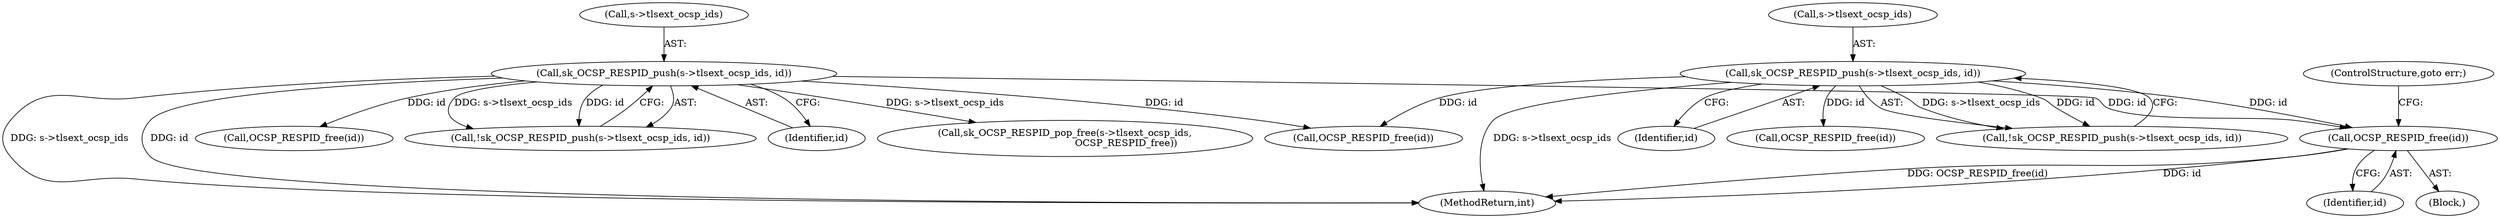 digraph "0_openssl_2c0d295e26306e15a92eb23a84a1802005c1c137@API" {
"1001093" [label="(Call,OCSP_RESPID_free(id))"];
"1001098" [label="(Call,sk_OCSP_RESPID_push(s->tlsext_ocsp_ids, id))"];
"1001079" [label="(Call,sk_OCSP_RESPID_push(s->tlsext_ocsp_ids, id))"];
"1001026" [label="(Call,sk_OCSP_RESPID_pop_free(s->tlsext_ocsp_ids,\n                                        OCSP_RESPID_free))"];
"1001083" [label="(Identifier,id)"];
"1001093" [label="(Call,OCSP_RESPID_free(id))"];
"1001079" [label="(Call,sk_OCSP_RESPID_push(s->tlsext_ocsp_ids, id))"];
"1001069" [label="(Call,OCSP_RESPID_free(id))"];
"1001099" [label="(Call,s->tlsext_ocsp_ids)"];
"1001094" [label="(Identifier,id)"];
"1001085" [label="(Call,OCSP_RESPID_free(id))"];
"1001080" [label="(Call,s->tlsext_ocsp_ids)"];
"1001104" [label="(Call,OCSP_RESPID_free(id))"];
"1001095" [label="(ControlStructure,goto err;)"];
"1001097" [label="(Call,!sk_OCSP_RESPID_push(s->tlsext_ocsp_ids, id))"];
"1001078" [label="(Call,!sk_OCSP_RESPID_push(s->tlsext_ocsp_ids, id))"];
"1001012" [label="(Block,)"];
"1001098" [label="(Call,sk_OCSP_RESPID_push(s->tlsext_ocsp_ids, id))"];
"1001102" [label="(Identifier,id)"];
"1001283" [label="(MethodReturn,int)"];
"1001093" -> "1001012"  [label="AST: "];
"1001093" -> "1001094"  [label="CFG: "];
"1001094" -> "1001093"  [label="AST: "];
"1001095" -> "1001093"  [label="CFG: "];
"1001093" -> "1001283"  [label="DDG: id"];
"1001093" -> "1001283"  [label="DDG: OCSP_RESPID_free(id)"];
"1001098" -> "1001093"  [label="DDG: id"];
"1001079" -> "1001093"  [label="DDG: id"];
"1001098" -> "1001097"  [label="AST: "];
"1001098" -> "1001102"  [label="CFG: "];
"1001099" -> "1001098"  [label="AST: "];
"1001102" -> "1001098"  [label="AST: "];
"1001097" -> "1001098"  [label="CFG: "];
"1001098" -> "1001283"  [label="DDG: s->tlsext_ocsp_ids"];
"1001098" -> "1001283"  [label="DDG: id"];
"1001098" -> "1001026"  [label="DDG: s->tlsext_ocsp_ids"];
"1001098" -> "1001069"  [label="DDG: id"];
"1001098" -> "1001097"  [label="DDG: s->tlsext_ocsp_ids"];
"1001098" -> "1001097"  [label="DDG: id"];
"1001098" -> "1001104"  [label="DDG: id"];
"1001079" -> "1001078"  [label="AST: "];
"1001079" -> "1001083"  [label="CFG: "];
"1001080" -> "1001079"  [label="AST: "];
"1001083" -> "1001079"  [label="AST: "];
"1001078" -> "1001079"  [label="CFG: "];
"1001079" -> "1001283"  [label="DDG: s->tlsext_ocsp_ids"];
"1001079" -> "1001069"  [label="DDG: id"];
"1001079" -> "1001078"  [label="DDG: s->tlsext_ocsp_ids"];
"1001079" -> "1001078"  [label="DDG: id"];
"1001079" -> "1001085"  [label="DDG: id"];
}
